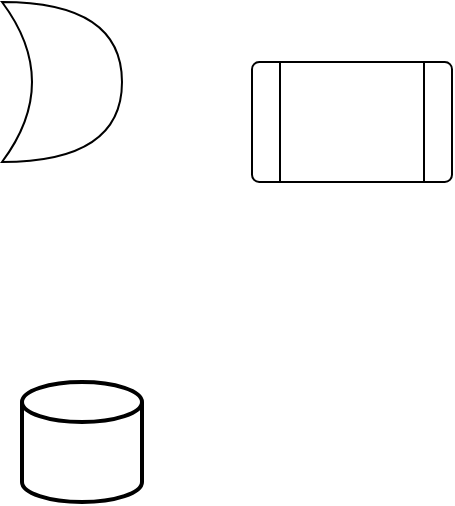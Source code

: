 <mxfile version="24.3.1" type="github">
  <diagram name="第 1 页" id="ufRI3biikp-8Nth5nwqA">
    <mxGraphModel dx="1434" dy="772" grid="1" gridSize="10" guides="1" tooltips="1" connect="1" arrows="1" fold="1" page="1" pageScale="1" pageWidth="1169" pageHeight="827" math="0" shadow="0">
      <root>
        <mxCell id="0" />
        <mxCell id="1" parent="0" />
        <mxCell id="mWsRohOTT4e4Ctp1lJgP-1" value="" style="strokeWidth=2;html=1;shape=mxgraph.flowchart.database;whiteSpace=wrap;" vertex="1" parent="1">
          <mxGeometry x="420" y="340" width="60" height="60" as="geometry" />
        </mxCell>
        <mxCell id="mWsRohOTT4e4Ctp1lJgP-2" value="" style="verticalLabelPosition=bottom;verticalAlign=top;html=1;shape=process;whiteSpace=wrap;rounded=1;size=0.14;arcSize=6;" vertex="1" parent="1">
          <mxGeometry x="535" y="180" width="100" height="60" as="geometry" />
        </mxCell>
        <mxCell id="mWsRohOTT4e4Ctp1lJgP-3" value="" style="shape=xor;whiteSpace=wrap;html=1;" vertex="1" parent="1">
          <mxGeometry x="410" y="150" width="60" height="80" as="geometry" />
        </mxCell>
      </root>
    </mxGraphModel>
  </diagram>
</mxfile>
